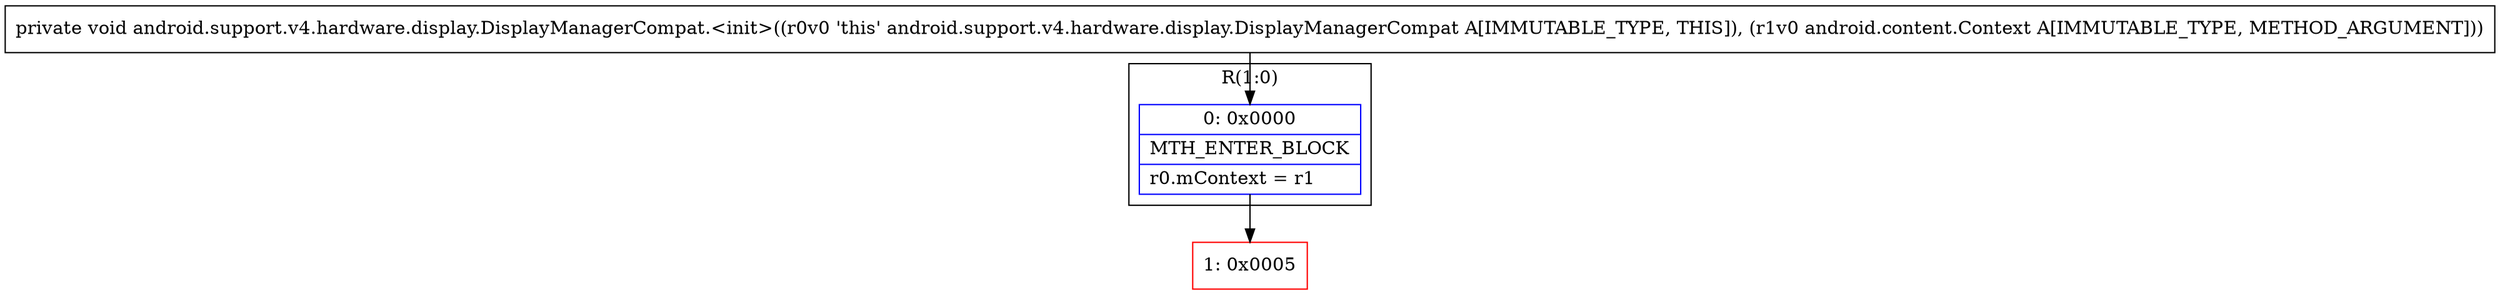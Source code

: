 digraph "CFG forandroid.support.v4.hardware.display.DisplayManagerCompat.\<init\>(Landroid\/content\/Context;)V" {
subgraph cluster_Region_1853703777 {
label = "R(1:0)";
node [shape=record,color=blue];
Node_0 [shape=record,label="{0\:\ 0x0000|MTH_ENTER_BLOCK\l|r0.mContext = r1\l}"];
}
Node_1 [shape=record,color=red,label="{1\:\ 0x0005}"];
MethodNode[shape=record,label="{private void android.support.v4.hardware.display.DisplayManagerCompat.\<init\>((r0v0 'this' android.support.v4.hardware.display.DisplayManagerCompat A[IMMUTABLE_TYPE, THIS]), (r1v0 android.content.Context A[IMMUTABLE_TYPE, METHOD_ARGUMENT])) }"];
MethodNode -> Node_0;
Node_0 -> Node_1;
}

